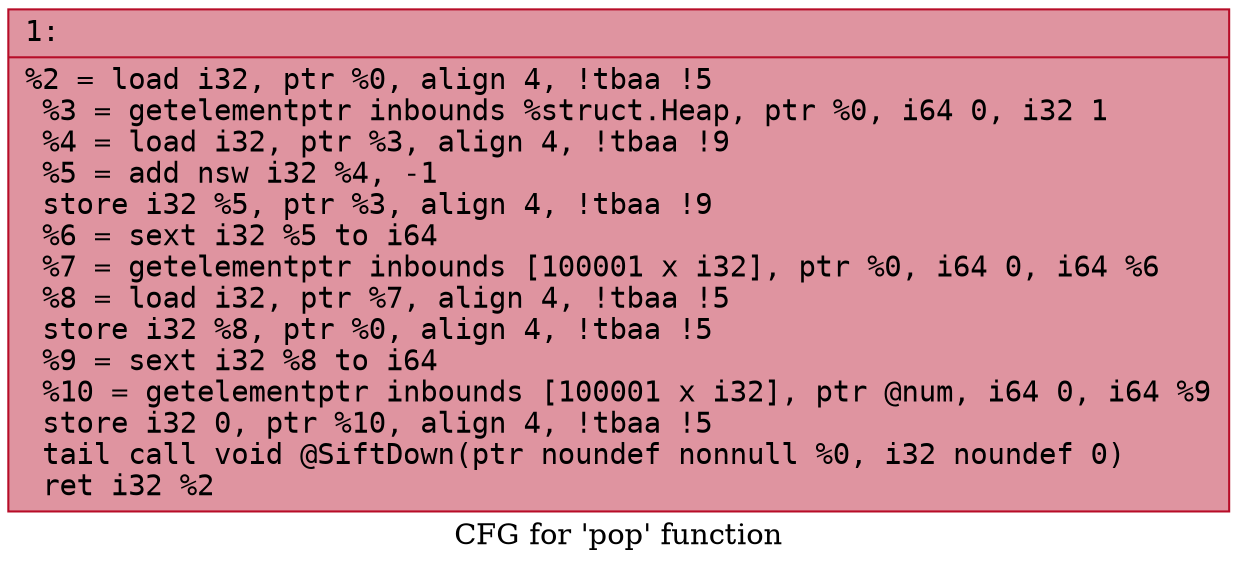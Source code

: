 digraph "CFG for 'pop' function" {
	label="CFG for 'pop' function";

	Node0x5dad61a38990 [shape=record,color="#b70d28ff", style=filled, fillcolor="#b70d2870" fontname="Courier",label="{1:\l|  %2 = load i32, ptr %0, align 4, !tbaa !5\l  %3 = getelementptr inbounds %struct.Heap, ptr %0, i64 0, i32 1\l  %4 = load i32, ptr %3, align 4, !tbaa !9\l  %5 = add nsw i32 %4, -1\l  store i32 %5, ptr %3, align 4, !tbaa !9\l  %6 = sext i32 %5 to i64\l  %7 = getelementptr inbounds [100001 x i32], ptr %0, i64 0, i64 %6\l  %8 = load i32, ptr %7, align 4, !tbaa !5\l  store i32 %8, ptr %0, align 4, !tbaa !5\l  %9 = sext i32 %8 to i64\l  %10 = getelementptr inbounds [100001 x i32], ptr @num, i64 0, i64 %9\l  store i32 0, ptr %10, align 4, !tbaa !5\l  tail call void @SiftDown(ptr noundef nonnull %0, i32 noundef 0)\l  ret i32 %2\l}"];
}
